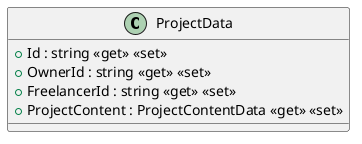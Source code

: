 @startuml
class ProjectData {
    + Id : string <<get>> <<set>>
    + OwnerId : string <<get>> <<set>>
    + FreelancerId : string <<get>> <<set>>
    + ProjectContent : ProjectContentData <<get>> <<set>>
}
@enduml
